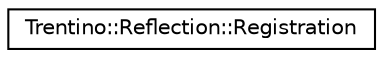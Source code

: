 digraph G
{
  edge [fontname="Helvetica",fontsize="10",labelfontname="Helvetica",labelfontsize="10"];
  node [fontname="Helvetica",fontsize="10",shape=record];
  rankdir="LR";
  Node1 [label="Trentino::Reflection::Registration",height=0.2,width=0.4,color="black", fillcolor="white", style="filled",URL="$struct_trentino_1_1_reflection_1_1_registration.html",tooltip="Supports (de)registration functions for generated c++ sourcecode."];
}

